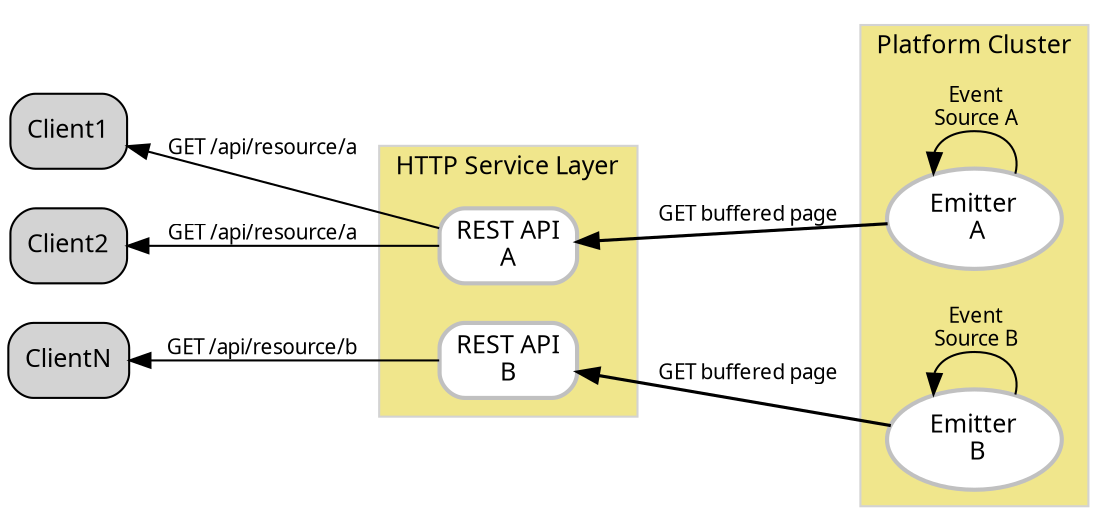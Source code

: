 digraph WorkRunner {
      rankdir=RL;

     node [fontsize=12  fontname=SEOptimistLight labelfontname=SEOptimistLight shape=Mrecord penwidth=1.0 style=filled fillcolor=lightgrey];
     edge [fontsize=10  fontname=SEOptimistLight labelfontname=SEOptimistLight penwidth=1.0 ];

     Client1;
     Client2;
     ClientN;

     node [fontsize=12  fontname=SEOptimist labelfontname=SEOptimist penwidth=2.0 color=gray style=filled fillcolor=white shape=Mrecord];
     edge [fontsize=10  fontname=SEOptimist labelfontname=SEOptimist penwidth=2.0 ];
     graph [style="rounded, filled" color=darkgray fillcolor=khaki shape=Mrecord fontsize=12 fontname=SEOptimist labelfontname=SEOptimist labelloc="t" label="" splines=true overlap=false ];


     "REST API\nA" -> Client1 [label="GET /api/resource/a" fontsize=10  fontname=SEOptimistLight labelfontname=SEOptimistLight penwidth=1.0];

     "REST API\nA" -> Client2 [label="GET /api/resource/a" fontsize=10  fontname=SEOptimistLight labelfontname=SEOptimistLight penwidth=1.0];

     "REST API\nB" -> ClientN [label="GET /api/resource/b" fontsize=10  fontname=SEOptimistLight labelfontname=SEOptimistLight penwidth=1.0];

     subgraph cluster0 {
        node [style=filled,color=gray,fillcolor=white,shape=ellipse];
        style=filled;
        color=lightgrey;
        "REST API\nA";
        "REST API\nB";
        label = "HTTP Service Layer";
     };

     subgraph cluster1 {
        node [style=filled,color=gray,fillcolor=white,shape=ellipse];
        style=filled;
        color=lightgrey;
        "Emitter\n A" -> "Emitter\n A" [label="  Event \n Source A" penwidth=1.0 ];
        "Emitter\n B" -> "Emitter\n B" [label="  Event \n Source B" penwidth=1.0 ];
        label = "Platform Cluster";
     };

     "Emitter\n A" -> "REST API\nA" [label="GET buffered page" fontsize=10  fontname=SEOptimistLight labelfontname=SEOptimistLight penwidth=1.5];
     "Emitter\n B" -> "REST API\nB" [label="GET buffered page" fontsize=10  fontname=SEOptimistLight labelfontname=SEOptimistLight penwidth=1.5];
     ratio = auto;
     bgcolor="transparent";


     node [fontsize=12  fontname=SEOptimistLight labelfontname=SEOptimistLight shape=Mrecord penwidth=1.0 style=filled fillcolor=lightgrey];
     edge [fontsize=10  fontname=SEOptimistLight labelfontname=SEOptimistLight penwidth=1.0 ];

     /*"Streaming API\nA" -> "WorkDriver:doA"  [dir="both"];
     "WorkDriver:doA" -> "WorkDriver:doA" [label=" External API A"];
     StateB -> "WorkDriver:doB" [dir="both"];
     "WorkDriver:doB" -> "WorkDriver:doB" [label=" External API B"];*/
 }
